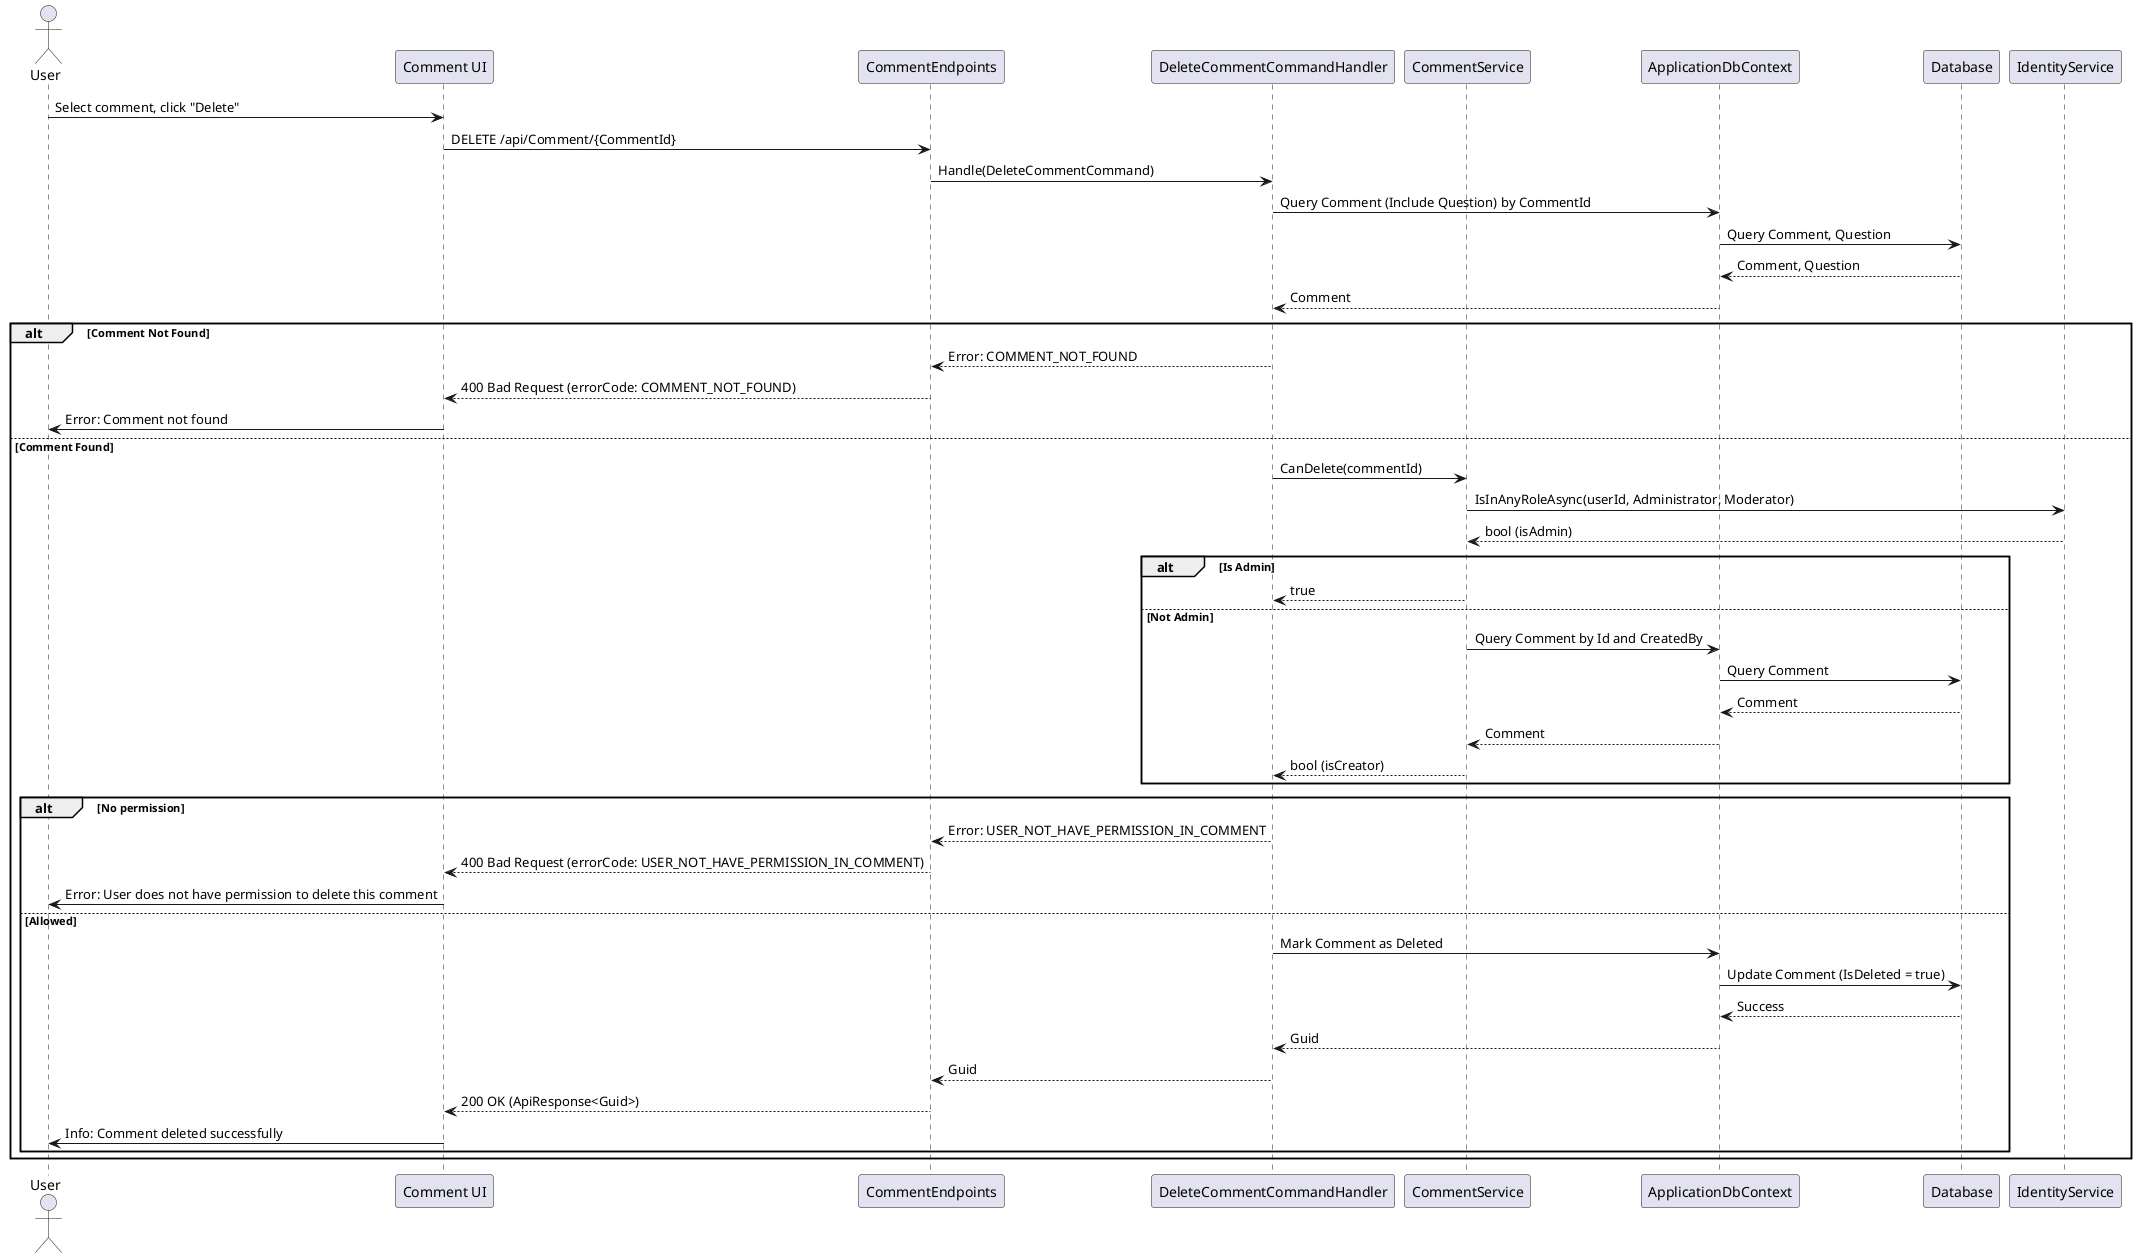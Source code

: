 @startuml
actor User
participant "Comment UI" as UI
participant CommentEndpoints
participant DeleteCommentCommandHandler as Handler
participant CommentService
participant ApplicationDbContext
participant Database
participant IdentityService

User -> UI : Select comment, click "Delete"
UI -> CommentEndpoints : DELETE /api/Comment/{CommentId}
CommentEndpoints -> Handler : Handle(DeleteCommentCommand)
Handler -> ApplicationDbContext : Query Comment (Include Question) by CommentId
ApplicationDbContext -> Database : Query Comment, Question
Database --> ApplicationDbContext : Comment, Question
ApplicationDbContext --> Handler : Comment
alt Comment Not Found
    Handler --> CommentEndpoints : Error: COMMENT_NOT_FOUND
    CommentEndpoints --> UI : 400 Bad Request (errorCode: COMMENT_NOT_FOUND)
    UI -> User : Error: Comment not found
else Comment Found
    Handler -> CommentService : CanDelete(commentId)
    CommentService -> IdentityService : IsInAnyRoleAsync(userId, Administrator, Moderator)
    IdentityService --> CommentService : bool (isAdmin)
    alt Is Admin
        CommentService --> Handler : true
    else Not Admin
        CommentService -> ApplicationDbContext : Query Comment by Id and CreatedBy
        ApplicationDbContext -> Database : Query Comment
        Database --> ApplicationDbContext : Comment
        ApplicationDbContext --> CommentService : Comment
        CommentService --> Handler : bool (isCreator)
    end
    alt No permission
        Handler --> CommentEndpoints : Error: USER_NOT_HAVE_PERMISSION_IN_COMMENT
        CommentEndpoints --> UI : 400 Bad Request (errorCode: USER_NOT_HAVE_PERMISSION_IN_COMMENT)
        UI -> User : Error: User does not have permission to delete this comment
    else Allowed
        Handler -> ApplicationDbContext : Mark Comment as Deleted
        ApplicationDbContext -> Database : Update Comment (IsDeleted = true)
        Database --> ApplicationDbContext : Success
        ApplicationDbContext --> Handler : Guid
        Handler --> CommentEndpoints : Guid
        CommentEndpoints --> UI : 200 OK (ApiResponse<Guid>)
        UI -> User : Info: Comment deleted successfully
    end
end
@enduml